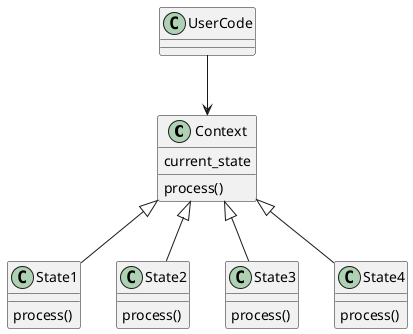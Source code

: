 @startuml 


class Context {
    current_state
    {method} process()
}


class State1{
    {method} process()
}


class State2{
    {method} process()
}

class State3{
    {method} process()
}

class State4{
    {method} process()
}


Context <|-- State1
Context <|-- State2
Context <|-- State3
Context <|-- State4



UserCode --> Context


@enduml 